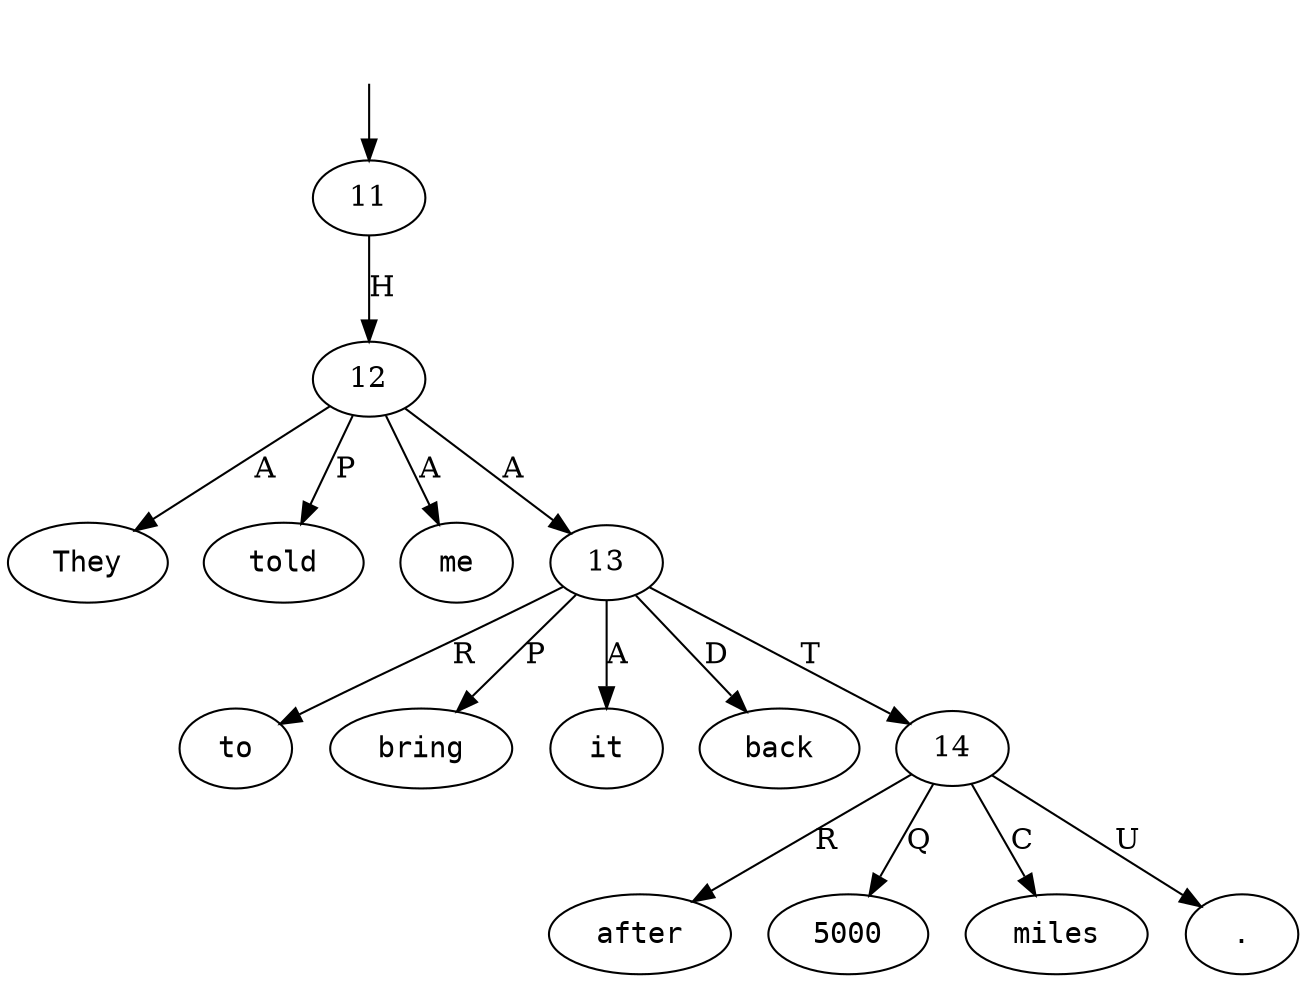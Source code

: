 digraph "135800-0006" {
  top [ style=invis ];
  top -> 11;
  0 [ shape=oval, label=<<table align="center" border="0" cellspacing="0"><tr><td colspan="2"><font face="Courier">They</font></td></tr></table>> ];
  1 [ shape=oval, label=<<table align="center" border="0" cellspacing="0"><tr><td colspan="2"><font face="Courier">told</font></td></tr></table>> ];
  2 [ shape=oval, label=<<table align="center" border="0" cellspacing="0"><tr><td colspan="2"><font face="Courier">me</font></td></tr></table>> ];
  3 [ shape=oval, label=<<table align="center" border="0" cellspacing="0"><tr><td colspan="2"><font face="Courier">to</font></td></tr></table>> ];
  4 [ shape=oval, label=<<table align="center" border="0" cellspacing="0"><tr><td colspan="2"><font face="Courier">bring</font></td></tr></table>> ];
  5 [ shape=oval, label=<<table align="center" border="0" cellspacing="0"><tr><td colspan="2"><font face="Courier">it</font></td></tr></table>> ];
  6 [ shape=oval, label=<<table align="center" border="0" cellspacing="0"><tr><td colspan="2"><font face="Courier">back</font></td></tr></table>> ];
  7 [ shape=oval, label=<<table align="center" border="0" cellspacing="0"><tr><td colspan="2"><font face="Courier">after</font></td></tr></table>> ];
  8 [ shape=oval, label=<<table align="center" border="0" cellspacing="0"><tr><td colspan="2"><font face="Courier">5000</font></td></tr></table>> ];
  9 [ shape=oval, label=<<table align="center" border="0" cellspacing="0"><tr><td colspan="2"><font face="Courier">miles</font></td></tr></table>> ];
  10 [ shape=oval, label=<<table align="center" border="0" cellspacing="0"><tr><td colspan="2"><font face="Courier">.</font></td></tr></table>> ];
  11 -> 12 [ label="H" ];
  12 -> 13 [ label="A" ];
  12 -> 1 [ label="P" ];
  12 -> 2 [ label="A" ];
  12 -> 0 [ label="A" ];
  13 -> 14 [ label="T" ];
  13 -> 5 [ label="A" ];
  13 -> 6 [ label="D" ];
  13 -> 3 [ label="R" ];
  13 -> 4 [ label="P" ];
  14 -> 7 [ label="R" ];
  14 -> 9 [ label="C" ];
  14 -> 8 [ label="Q" ];
  14 -> 10 [ label="U" ];
}

